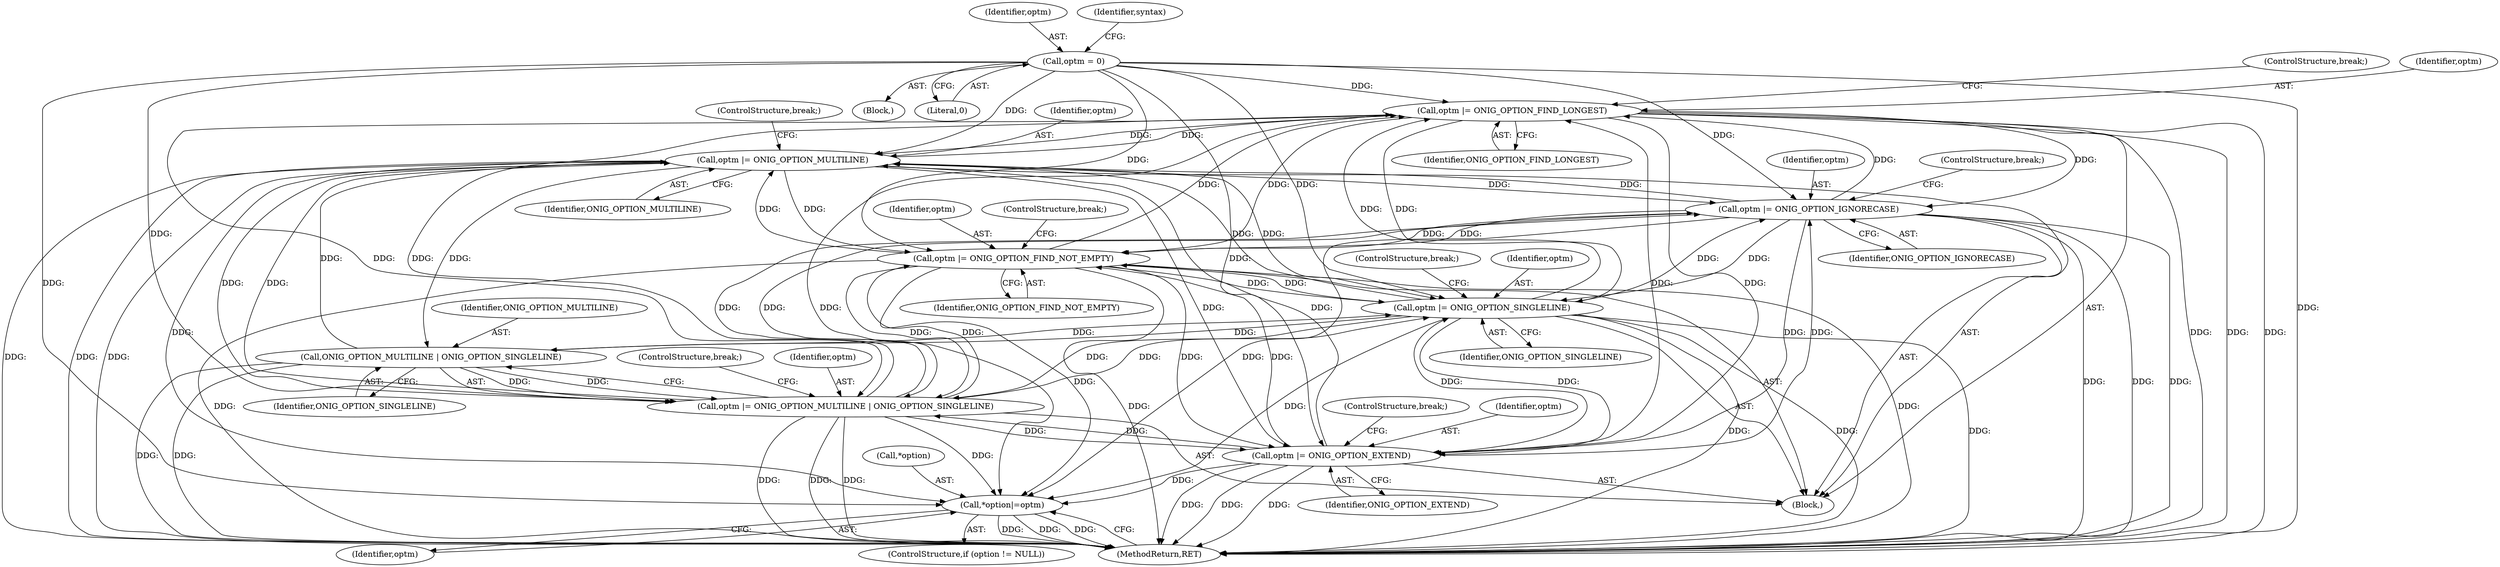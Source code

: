 digraph "0_php-src_5b597a2e5b28e2d5a52fc1be13f425f08f47cb62?w=1_4@pointer" {
"1000240" [label="(Call,*option|=optm)"];
"1000167" [label="(Call,optm |= ONIG_OPTION_FIND_LONGEST)"];
"1000150" [label="(Call,optm |= ONIG_OPTION_MULTILINE)"];
"1000140" [label="(Call,optm |= ONIG_OPTION_IGNORECASE)"];
"1000172" [label="(Call,optm |= ONIG_OPTION_FIND_NOT_EMPTY)"];
"1000155" [label="(Call,optm |= ONIG_OPTION_SINGLELINE)"];
"1000145" [label="(Call,optm |= ONIG_OPTION_EXTEND)"];
"1000110" [label="(Call,optm = 0)"];
"1000160" [label="(Call,optm |= ONIG_OPTION_MULTILINE | ONIG_OPTION_SINGLELINE)"];
"1000162" [label="(Call,ONIG_OPTION_MULTILINE | ONIG_OPTION_SINGLELINE)"];
"1000165" [label="(ControlStructure,break;)"];
"1000140" [label="(Call,optm |= ONIG_OPTION_IGNORECASE)"];
"1000106" [label="(Block,)"];
"1000241" [label="(Call,*option)"];
"1000243" [label="(Identifier,optm)"];
"1000146" [label="(Identifier,optm)"];
"1000112" [label="(Literal,0)"];
"1000164" [label="(Identifier,ONIG_OPTION_SINGLELINE)"];
"1000169" [label="(Identifier,ONIG_OPTION_FIND_LONGEST)"];
"1000174" [label="(Identifier,ONIG_OPTION_FIND_NOT_EMPTY)"];
"1000170" [label="(ControlStructure,break;)"];
"1000152" [label="(Identifier,ONIG_OPTION_MULTILINE)"];
"1000148" [label="(ControlStructure,break;)"];
"1000111" [label="(Identifier,optm)"];
"1000160" [label="(Call,optm |= ONIG_OPTION_MULTILINE | ONIG_OPTION_SINGLELINE)"];
"1000173" [label="(Identifier,optm)"];
"1000147" [label="(Identifier,ONIG_OPTION_EXTEND)"];
"1000163" [label="(Identifier,ONIG_OPTION_MULTILINE)"];
"1000158" [label="(ControlStructure,break;)"];
"1000151" [label="(Identifier,optm)"];
"1000110" [label="(Call,optm = 0)"];
"1000244" [label="(MethodReturn,RET)"];
"1000150" [label="(Call,optm |= ONIG_OPTION_MULTILINE)"];
"1000236" [label="(ControlStructure,if (option != NULL))"];
"1000138" [label="(Block,)"];
"1000115" [label="(Identifier,syntax)"];
"1000240" [label="(Call,*option|=optm)"];
"1000162" [label="(Call,ONIG_OPTION_MULTILINE | ONIG_OPTION_SINGLELINE)"];
"1000153" [label="(ControlStructure,break;)"];
"1000167" [label="(Call,optm |= ONIG_OPTION_FIND_LONGEST)"];
"1000143" [label="(ControlStructure,break;)"];
"1000142" [label="(Identifier,ONIG_OPTION_IGNORECASE)"];
"1000155" [label="(Call,optm |= ONIG_OPTION_SINGLELINE)"];
"1000157" [label="(Identifier,ONIG_OPTION_SINGLELINE)"];
"1000161" [label="(Identifier,optm)"];
"1000156" [label="(Identifier,optm)"];
"1000175" [label="(ControlStructure,break;)"];
"1000168" [label="(Identifier,optm)"];
"1000141" [label="(Identifier,optm)"];
"1000172" [label="(Call,optm |= ONIG_OPTION_FIND_NOT_EMPTY)"];
"1000145" [label="(Call,optm |= ONIG_OPTION_EXTEND)"];
"1000240" -> "1000236"  [label="AST: "];
"1000240" -> "1000243"  [label="CFG: "];
"1000241" -> "1000240"  [label="AST: "];
"1000243" -> "1000240"  [label="AST: "];
"1000244" -> "1000240"  [label="CFG: "];
"1000240" -> "1000244"  [label="DDG: "];
"1000240" -> "1000244"  [label="DDG: "];
"1000240" -> "1000244"  [label="DDG: "];
"1000167" -> "1000240"  [label="DDG: "];
"1000150" -> "1000240"  [label="DDG: "];
"1000140" -> "1000240"  [label="DDG: "];
"1000172" -> "1000240"  [label="DDG: "];
"1000155" -> "1000240"  [label="DDG: "];
"1000145" -> "1000240"  [label="DDG: "];
"1000110" -> "1000240"  [label="DDG: "];
"1000160" -> "1000240"  [label="DDG: "];
"1000167" -> "1000138"  [label="AST: "];
"1000167" -> "1000169"  [label="CFG: "];
"1000168" -> "1000167"  [label="AST: "];
"1000169" -> "1000167"  [label="AST: "];
"1000170" -> "1000167"  [label="CFG: "];
"1000167" -> "1000244"  [label="DDG: "];
"1000167" -> "1000244"  [label="DDG: "];
"1000167" -> "1000244"  [label="DDG: "];
"1000167" -> "1000140"  [label="DDG: "];
"1000167" -> "1000145"  [label="DDG: "];
"1000167" -> "1000150"  [label="DDG: "];
"1000167" -> "1000155"  [label="DDG: "];
"1000167" -> "1000160"  [label="DDG: "];
"1000150" -> "1000167"  [label="DDG: "];
"1000140" -> "1000167"  [label="DDG: "];
"1000172" -> "1000167"  [label="DDG: "];
"1000155" -> "1000167"  [label="DDG: "];
"1000145" -> "1000167"  [label="DDG: "];
"1000110" -> "1000167"  [label="DDG: "];
"1000160" -> "1000167"  [label="DDG: "];
"1000167" -> "1000172"  [label="DDG: "];
"1000150" -> "1000138"  [label="AST: "];
"1000150" -> "1000152"  [label="CFG: "];
"1000151" -> "1000150"  [label="AST: "];
"1000152" -> "1000150"  [label="AST: "];
"1000153" -> "1000150"  [label="CFG: "];
"1000150" -> "1000244"  [label="DDG: "];
"1000150" -> "1000244"  [label="DDG: "];
"1000150" -> "1000244"  [label="DDG: "];
"1000150" -> "1000140"  [label="DDG: "];
"1000150" -> "1000145"  [label="DDG: "];
"1000140" -> "1000150"  [label="DDG: "];
"1000172" -> "1000150"  [label="DDG: "];
"1000155" -> "1000150"  [label="DDG: "];
"1000145" -> "1000150"  [label="DDG: "];
"1000110" -> "1000150"  [label="DDG: "];
"1000160" -> "1000150"  [label="DDG: "];
"1000162" -> "1000150"  [label="DDG: "];
"1000150" -> "1000155"  [label="DDG: "];
"1000150" -> "1000160"  [label="DDG: "];
"1000150" -> "1000162"  [label="DDG: "];
"1000150" -> "1000172"  [label="DDG: "];
"1000140" -> "1000138"  [label="AST: "];
"1000140" -> "1000142"  [label="CFG: "];
"1000141" -> "1000140"  [label="AST: "];
"1000142" -> "1000140"  [label="AST: "];
"1000143" -> "1000140"  [label="CFG: "];
"1000140" -> "1000244"  [label="DDG: "];
"1000140" -> "1000244"  [label="DDG: "];
"1000140" -> "1000244"  [label="DDG: "];
"1000172" -> "1000140"  [label="DDG: "];
"1000155" -> "1000140"  [label="DDG: "];
"1000145" -> "1000140"  [label="DDG: "];
"1000110" -> "1000140"  [label="DDG: "];
"1000160" -> "1000140"  [label="DDG: "];
"1000140" -> "1000145"  [label="DDG: "];
"1000140" -> "1000155"  [label="DDG: "];
"1000140" -> "1000160"  [label="DDG: "];
"1000140" -> "1000172"  [label="DDG: "];
"1000172" -> "1000138"  [label="AST: "];
"1000172" -> "1000174"  [label="CFG: "];
"1000173" -> "1000172"  [label="AST: "];
"1000174" -> "1000172"  [label="AST: "];
"1000175" -> "1000172"  [label="CFG: "];
"1000172" -> "1000244"  [label="DDG: "];
"1000172" -> "1000244"  [label="DDG: "];
"1000172" -> "1000244"  [label="DDG: "];
"1000172" -> "1000145"  [label="DDG: "];
"1000172" -> "1000155"  [label="DDG: "];
"1000172" -> "1000160"  [label="DDG: "];
"1000155" -> "1000172"  [label="DDG: "];
"1000145" -> "1000172"  [label="DDG: "];
"1000110" -> "1000172"  [label="DDG: "];
"1000160" -> "1000172"  [label="DDG: "];
"1000155" -> "1000138"  [label="AST: "];
"1000155" -> "1000157"  [label="CFG: "];
"1000156" -> "1000155"  [label="AST: "];
"1000157" -> "1000155"  [label="AST: "];
"1000158" -> "1000155"  [label="CFG: "];
"1000155" -> "1000244"  [label="DDG: "];
"1000155" -> "1000244"  [label="DDG: "];
"1000155" -> "1000244"  [label="DDG: "];
"1000155" -> "1000145"  [label="DDG: "];
"1000145" -> "1000155"  [label="DDG: "];
"1000110" -> "1000155"  [label="DDG: "];
"1000160" -> "1000155"  [label="DDG: "];
"1000162" -> "1000155"  [label="DDG: "];
"1000155" -> "1000160"  [label="DDG: "];
"1000155" -> "1000162"  [label="DDG: "];
"1000145" -> "1000138"  [label="AST: "];
"1000145" -> "1000147"  [label="CFG: "];
"1000146" -> "1000145"  [label="AST: "];
"1000147" -> "1000145"  [label="AST: "];
"1000148" -> "1000145"  [label="CFG: "];
"1000145" -> "1000244"  [label="DDG: "];
"1000145" -> "1000244"  [label="DDG: "];
"1000145" -> "1000244"  [label="DDG: "];
"1000110" -> "1000145"  [label="DDG: "];
"1000160" -> "1000145"  [label="DDG: "];
"1000145" -> "1000160"  [label="DDG: "];
"1000110" -> "1000106"  [label="AST: "];
"1000110" -> "1000112"  [label="CFG: "];
"1000111" -> "1000110"  [label="AST: "];
"1000112" -> "1000110"  [label="AST: "];
"1000115" -> "1000110"  [label="CFG: "];
"1000110" -> "1000244"  [label="DDG: "];
"1000110" -> "1000160"  [label="DDG: "];
"1000160" -> "1000138"  [label="AST: "];
"1000160" -> "1000162"  [label="CFG: "];
"1000161" -> "1000160"  [label="AST: "];
"1000162" -> "1000160"  [label="AST: "];
"1000165" -> "1000160"  [label="CFG: "];
"1000160" -> "1000244"  [label="DDG: "];
"1000160" -> "1000244"  [label="DDG: "];
"1000160" -> "1000244"  [label="DDG: "];
"1000162" -> "1000160"  [label="DDG: "];
"1000162" -> "1000160"  [label="DDG: "];
"1000162" -> "1000164"  [label="CFG: "];
"1000163" -> "1000162"  [label="AST: "];
"1000164" -> "1000162"  [label="AST: "];
"1000162" -> "1000244"  [label="DDG: "];
"1000162" -> "1000244"  [label="DDG: "];
}
